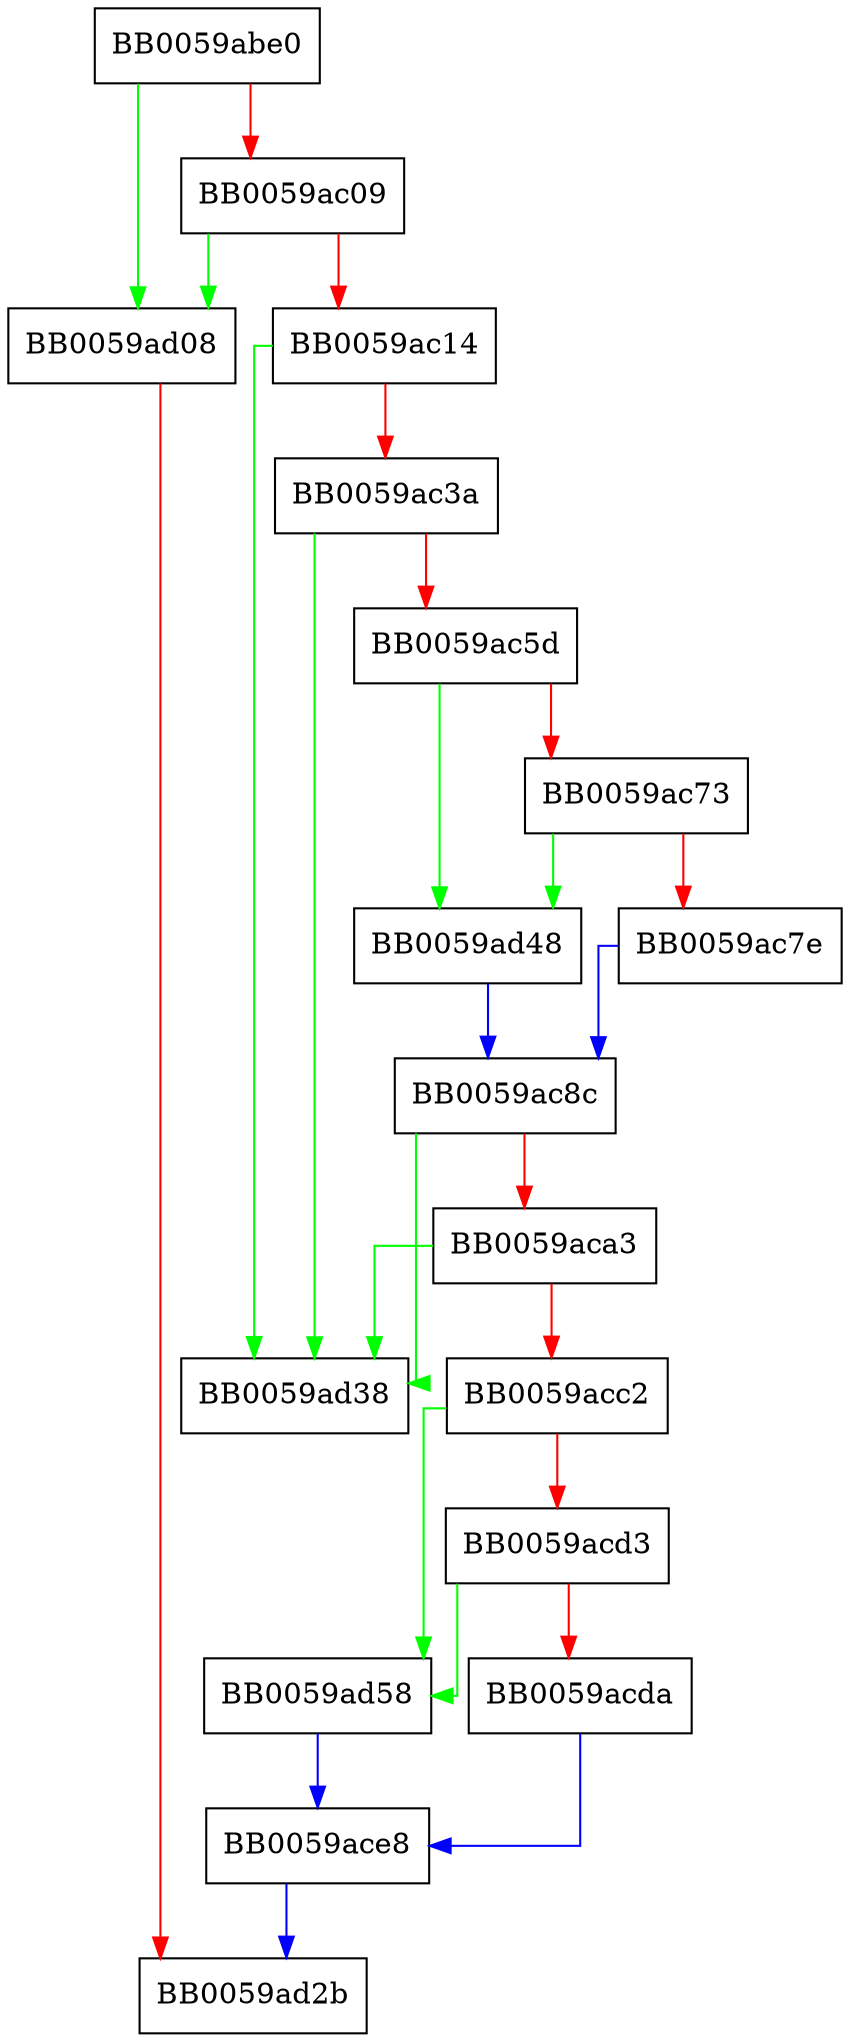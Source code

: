 digraph ecx_priv_print {
  node [shape="box"];
  graph [splines=ortho];
  BB0059abe0 -> BB0059ad08 [color="green"];
  BB0059abe0 -> BB0059ac09 [color="red"];
  BB0059ac09 -> BB0059ad08 [color="green"];
  BB0059ac09 -> BB0059ac14 [color="red"];
  BB0059ac14 -> BB0059ad38 [color="green"];
  BB0059ac14 -> BB0059ac3a [color="red"];
  BB0059ac3a -> BB0059ad38 [color="green"];
  BB0059ac3a -> BB0059ac5d [color="red"];
  BB0059ac5d -> BB0059ad48 [color="green"];
  BB0059ac5d -> BB0059ac73 [color="red"];
  BB0059ac73 -> BB0059ad48 [color="green"];
  BB0059ac73 -> BB0059ac7e [color="red"];
  BB0059ac7e -> BB0059ac8c [color="blue"];
  BB0059ac8c -> BB0059ad38 [color="green"];
  BB0059ac8c -> BB0059aca3 [color="red"];
  BB0059aca3 -> BB0059ad38 [color="green"];
  BB0059aca3 -> BB0059acc2 [color="red"];
  BB0059acc2 -> BB0059ad58 [color="green"];
  BB0059acc2 -> BB0059acd3 [color="red"];
  BB0059acd3 -> BB0059ad58 [color="green"];
  BB0059acd3 -> BB0059acda [color="red"];
  BB0059acda -> BB0059ace8 [color="blue"];
  BB0059ace8 -> BB0059ad2b [color="blue"];
  BB0059ad08 -> BB0059ad2b [color="red"];
  BB0059ad48 -> BB0059ac8c [color="blue"];
  BB0059ad58 -> BB0059ace8 [color="blue"];
}